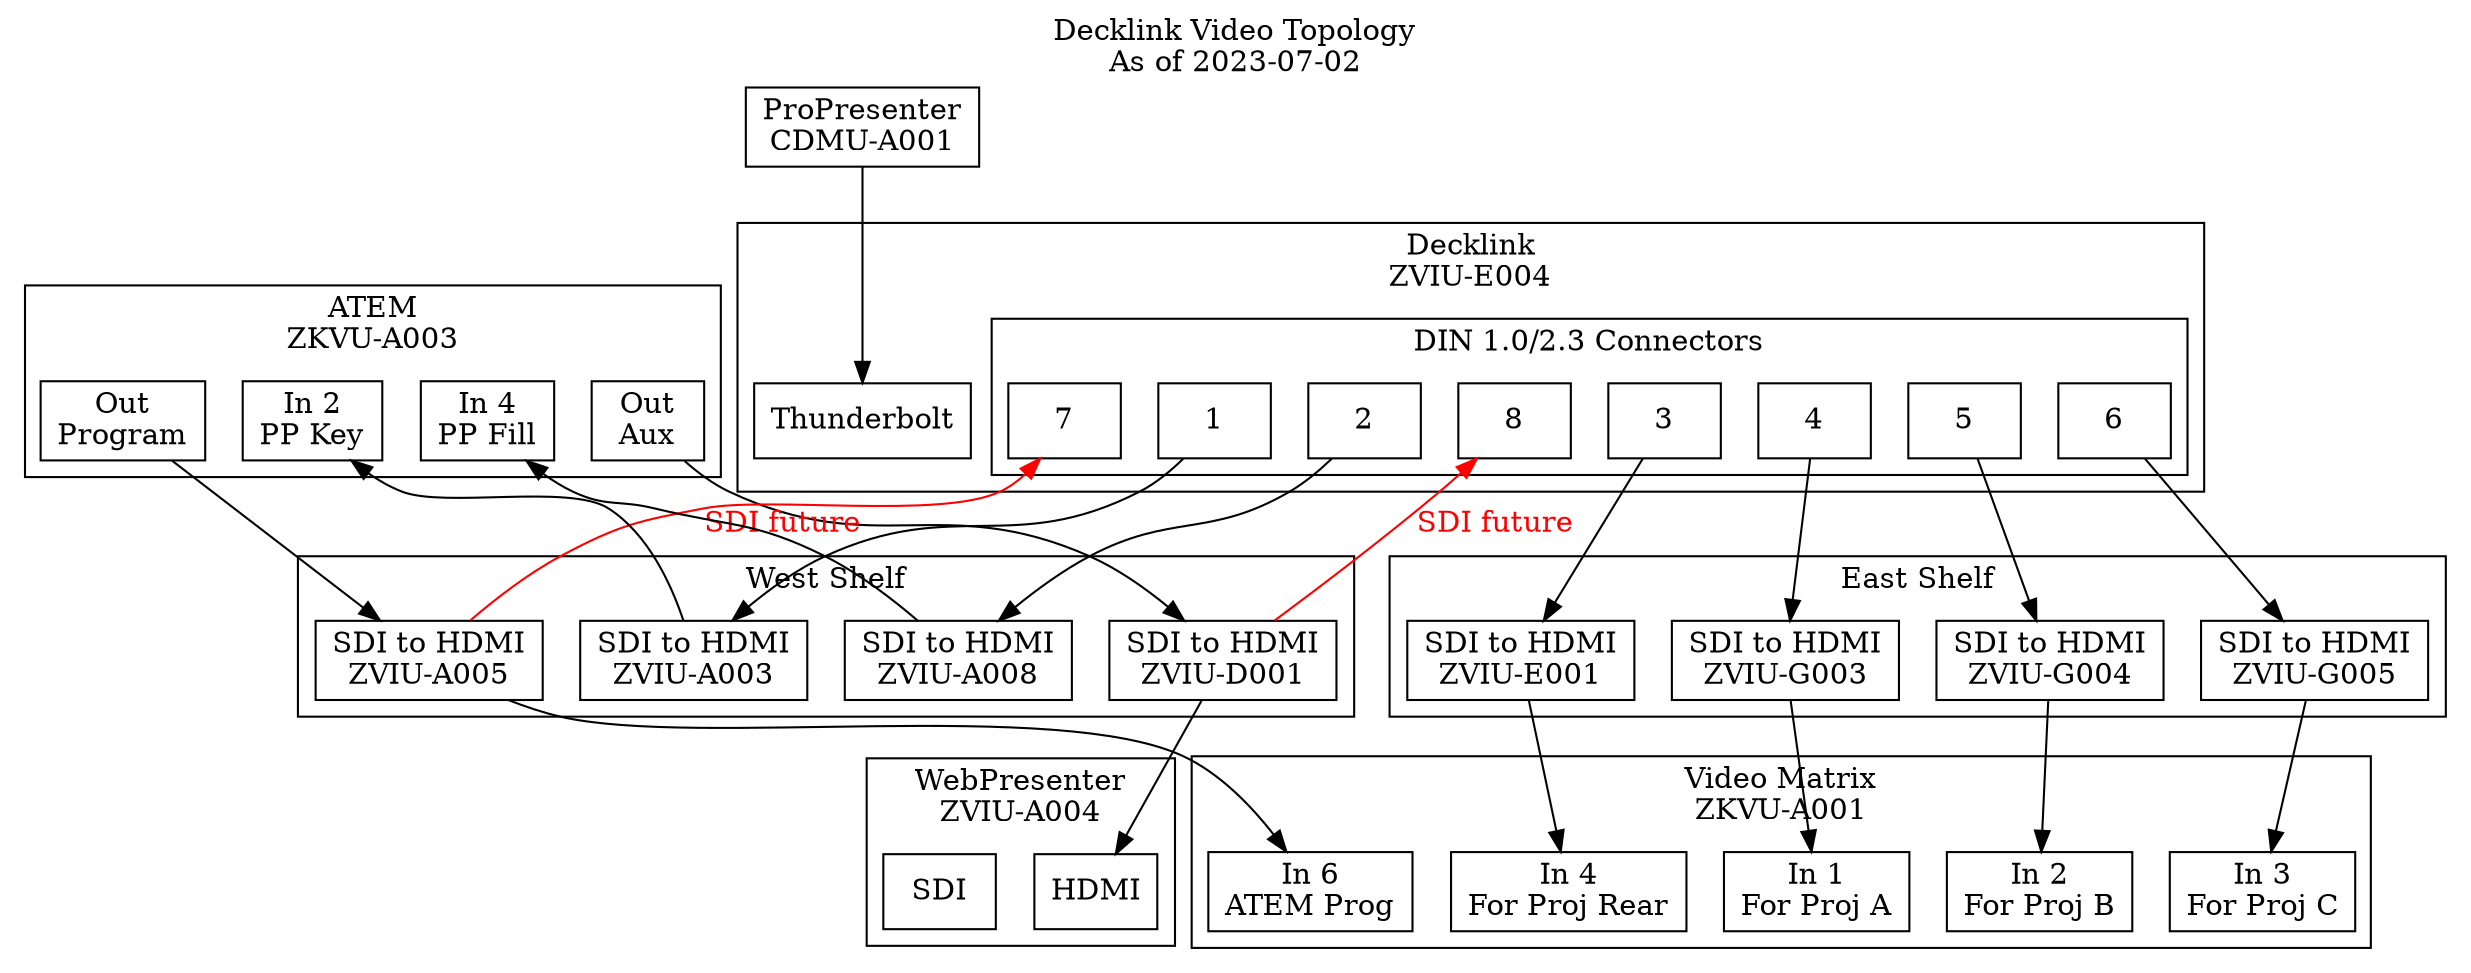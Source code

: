 digraph TopologyDeckLink {
    node [shape=box]
    labelloc=t
    label="Decklink Video Topology\nAs of 2023-07-02"
     
subgraph cluster_decklink {
        label = "Decklink\nZVIU-E004";

        subgraph cluster_dl_conn { 
        	label = "DIN 1.0/2.3 Connectors";

        dl1 [label="1"];
        dl2 [label="2"];
        dl3 [label="3"];
        dl4 [label="4"];
        dl5 [label="5"];
        dl6 [label="6"];
        dl7 [label="7"];
        dl8 [label="8"];
        }
        tb [label="Thunderbolt"];
    } 
    
cdmua001 [label="ProPresenter\nCDMU-A001"]   
cdmua001 -> tb;
    
subgraph cluster_atem {
        label = "ATEM\nZKVU-A003";
        atemi2 [label="In 2\nPP Key"];
        atemi4 [label="In 4\nPP Fill"]; 
        atemprog [label="Out\nProgram"];
        atemaux [label="Out\nAux"];
    }    
    
zviua005 -> dl7 [label="SDI future" color="red" fontcolor="red"]   
zviud001 -> dl8 [label="SDI future" color="red" fontcolor="red"]   
     
subgraph cluster_matrix {
        label = "Video Matrix\nZKVU-A001";
        vmin1 [label="In 1\nFor Proj A"];
        vmin2 [label="In 2\nFor Proj B"];
        vmin3 [label="In 3\nFor Proj C"];
        vmin4 [label="In 4\nFor Proj Rear"]; 
        vmin6 [label="In 6\nATEM Prog"]
    }       

subgraph cluster_wshelf {
        label = "West Shelf";    
zviua008 [label="SDI to HDMI\nZVIU-A008"]  
zviue003 [label="SDI to HDMI\nZVIU-A003"] 
zviud001 [label="SDI to HDMI\nZVIU-D001"]
zviua005 [label="SDI to HDMI\nZVIU-A005"]
}

subgraph cluster_eshelf {
        label = "East Shelf"; 
zviug003 [label="SDI to HDMI\nZVIU-G003"]  
zviug004 [label="SDI to HDMI\nZVIU-G004"]  
zviug005 [label="SDI to HDMI\nZVIU-G005"]          
zviue001 [label="SDI to HDMI\nZVIU-E001"]  
}  

dl4 -> zviug003 -> vmin1
dl5 -> zviug004 -> vmin2
dl6 -> zviug005 -> vmin3
 
dl1 -> zviue003;
zviue003 -> atemi2;
dl2 -> zviua008;
zviua008 -> atemi4;
dl3 -> zviue001;
zviue001 -> vmin4;    
 
zviua005 -> vmin6
atemprog -> zviua005
 
atemaux -> zviud001

subgraph cluster_zviua004 {
	label="WebPresenter\nZVIU-A004"
	wphdmi [label="HDMI"]
	wpsdi  [label="SDI"]
}

zviud001 -> wphdmi
  
}